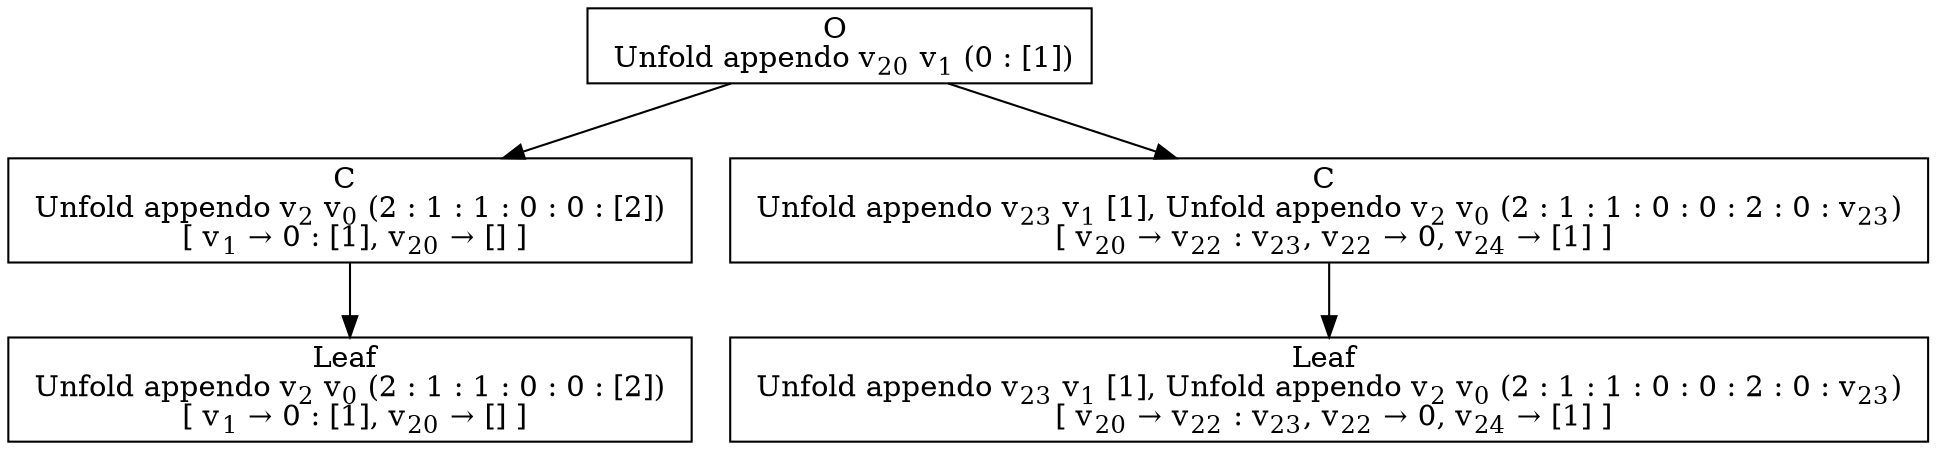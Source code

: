 digraph {
    graph [rankdir=TB
          ,bgcolor=transparent];
    node [shape=box
         ,fillcolor=white
         ,style=filled];
    0 [label=<O <BR/> Unfold appendo v<SUB>20</SUB> v<SUB>1</SUB> (0 : [1])>];
    1 [label=<C <BR/> Unfold appendo v<SUB>2</SUB> v<SUB>0</SUB> (2 : 1 : 1 : 0 : 0 : [2]) <BR/>  [ v<SUB>1</SUB> &rarr; 0 : [1], v<SUB>20</SUB> &rarr; [] ] >];
    2 [label=<C <BR/> Unfold appendo v<SUB>23</SUB> v<SUB>1</SUB> [1], Unfold appendo v<SUB>2</SUB> v<SUB>0</SUB> (2 : 1 : 1 : 0 : 0 : 2 : 0 : v<SUB>23</SUB>) <BR/>  [ v<SUB>20</SUB> &rarr; v<SUB>22</SUB> : v<SUB>23</SUB>, v<SUB>22</SUB> &rarr; 0, v<SUB>24</SUB> &rarr; [1] ] >];
    3 [label=<Leaf <BR/> Unfold appendo v<SUB>2</SUB> v<SUB>0</SUB> (2 : 1 : 1 : 0 : 0 : [2]) <BR/>  [ v<SUB>1</SUB> &rarr; 0 : [1], v<SUB>20</SUB> &rarr; [] ] >];
    4 [label=<Leaf <BR/> Unfold appendo v<SUB>23</SUB> v<SUB>1</SUB> [1], Unfold appendo v<SUB>2</SUB> v<SUB>0</SUB> (2 : 1 : 1 : 0 : 0 : 2 : 0 : v<SUB>23</SUB>) <BR/>  [ v<SUB>20</SUB> &rarr; v<SUB>22</SUB> : v<SUB>23</SUB>, v<SUB>22</SUB> &rarr; 0, v<SUB>24</SUB> &rarr; [1] ] >];
    0 -> 1 [label=""];
    0 -> 2 [label=""];
    1 -> 3 [label=""];
    2 -> 4 [label=""];
}